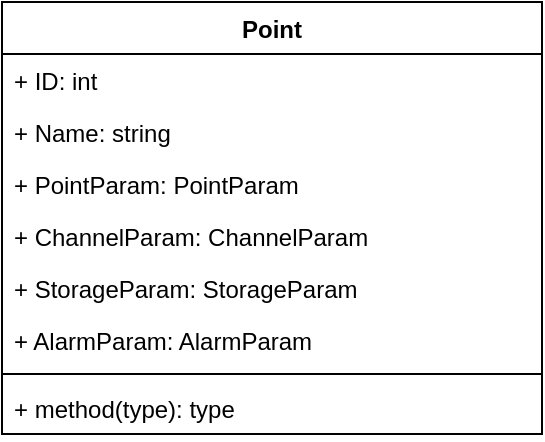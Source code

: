 <mxfile version="18.1.1" type="github" pages="7">
  <diagram id="C5RBs43oDa-KdzZeNtuy" name="Point">
    <mxGraphModel dx="1252" dy="716" grid="1" gridSize="10" guides="1" tooltips="1" connect="1" arrows="1" fold="1" page="1" pageScale="1" pageWidth="827" pageHeight="1169" math="0" shadow="0">
      <root>
        <mxCell id="WIyWlLk6GJQsqaUBKTNV-0" />
        <mxCell id="WIyWlLk6GJQsqaUBKTNV-1" parent="WIyWlLk6GJQsqaUBKTNV-0" />
        <mxCell id="pYaTmN4MZW-2Bdf_QfJs-50" value="Point" style="swimlane;fontStyle=1;align=center;verticalAlign=top;childLayout=stackLayout;horizontal=1;startSize=26;horizontalStack=0;resizeParent=1;resizeParentMax=0;resizeLast=0;collapsible=1;marginBottom=0;" parent="WIyWlLk6GJQsqaUBKTNV-1" vertex="1">
          <mxGeometry x="190" y="20" width="270" height="216" as="geometry" />
        </mxCell>
        <mxCell id="PAqB7nWb36fv18uSWXUe-0" value="+ ID: int" style="text;strokeColor=none;fillColor=none;align=left;verticalAlign=top;spacingLeft=4;spacingRight=4;overflow=hidden;rotatable=0;points=[[0,0.5],[1,0.5]];portConstraint=eastwest;" vertex="1" parent="pYaTmN4MZW-2Bdf_QfJs-50">
          <mxGeometry y="26" width="270" height="26" as="geometry" />
        </mxCell>
        <mxCell id="pYaTmN4MZW-2Bdf_QfJs-54" value="+ Name: string" style="text;strokeColor=none;fillColor=none;align=left;verticalAlign=top;spacingLeft=4;spacingRight=4;overflow=hidden;rotatable=0;points=[[0,0.5],[1,0.5]];portConstraint=eastwest;" parent="pYaTmN4MZW-2Bdf_QfJs-50" vertex="1">
          <mxGeometry y="52" width="270" height="26" as="geometry" />
        </mxCell>
        <mxCell id="hGtB0J_F0emm0SZXVbdK-0" value="+ PointParam: PointParam" style="text;strokeColor=none;fillColor=none;align=left;verticalAlign=top;spacingLeft=4;spacingRight=4;overflow=hidden;rotatable=0;points=[[0,0.5],[1,0.5]];portConstraint=eastwest;" parent="pYaTmN4MZW-2Bdf_QfJs-50" vertex="1">
          <mxGeometry y="78" width="270" height="26" as="geometry" />
        </mxCell>
        <mxCell id="pYaTmN4MZW-2Bdf_QfJs-51" value="+ ChannelParam: ChannelParam" style="text;strokeColor=none;fillColor=none;align=left;verticalAlign=top;spacingLeft=4;spacingRight=4;overflow=hidden;rotatable=0;points=[[0,0.5],[1,0.5]];portConstraint=eastwest;" parent="pYaTmN4MZW-2Bdf_QfJs-50" vertex="1">
          <mxGeometry y="104" width="270" height="26" as="geometry" />
        </mxCell>
        <mxCell id="pYaTmN4MZW-2Bdf_QfJs-55" value="+ StorageParam: StorageParam" style="text;strokeColor=none;fillColor=none;align=left;verticalAlign=top;spacingLeft=4;spacingRight=4;overflow=hidden;rotatable=0;points=[[0,0.5],[1,0.5]];portConstraint=eastwest;" parent="pYaTmN4MZW-2Bdf_QfJs-50" vertex="1">
          <mxGeometry y="130" width="270" height="26" as="geometry" />
        </mxCell>
        <mxCell id="pYaTmN4MZW-2Bdf_QfJs-56" value="+ AlarmParam: AlarmParam" style="text;strokeColor=none;fillColor=none;align=left;verticalAlign=top;spacingLeft=4;spacingRight=4;overflow=hidden;rotatable=0;points=[[0,0.5],[1,0.5]];portConstraint=eastwest;" parent="pYaTmN4MZW-2Bdf_QfJs-50" vertex="1">
          <mxGeometry y="156" width="270" height="26" as="geometry" />
        </mxCell>
        <mxCell id="pYaTmN4MZW-2Bdf_QfJs-52" value="" style="line;strokeWidth=1;fillColor=none;align=left;verticalAlign=middle;spacingTop=-1;spacingLeft=3;spacingRight=3;rotatable=0;labelPosition=right;points=[];portConstraint=eastwest;" parent="pYaTmN4MZW-2Bdf_QfJs-50" vertex="1">
          <mxGeometry y="182" width="270" height="8" as="geometry" />
        </mxCell>
        <mxCell id="pYaTmN4MZW-2Bdf_QfJs-53" value="+ method(type): type" style="text;strokeColor=none;fillColor=none;align=left;verticalAlign=top;spacingLeft=4;spacingRight=4;overflow=hidden;rotatable=0;points=[[0,0.5],[1,0.5]];portConstraint=eastwest;" parent="pYaTmN4MZW-2Bdf_QfJs-50" vertex="1">
          <mxGeometry y="190" width="270" height="26" as="geometry" />
        </mxCell>
      </root>
    </mxGraphModel>
  </diagram>
  <diagram id="4ldceKzBPtnvyZ63wkAW" name="PointParam">
    <mxGraphModel dx="1252" dy="716" grid="1" gridSize="10" guides="1" tooltips="1" connect="1" arrows="1" fold="1" page="1" pageScale="1" pageWidth="827" pageHeight="1169" math="0" shadow="0">
      <root>
        <mxCell id="0" />
        <mxCell id="1" parent="0" />
        <mxCell id="1Ui8dClnxicoQbo8_e1m-1" value="PointParam" style="swimlane;fontStyle=1;align=center;verticalAlign=top;childLayout=stackLayout;horizontal=1;startSize=26;horizontalStack=0;resizeParent=1;resizeParentMax=0;resizeLast=0;collapsible=1;marginBottom=0;" parent="1" vertex="1">
          <mxGeometry x="270" y="240" width="160" height="164" as="geometry" />
        </mxCell>
        <mxCell id="1Ui8dClnxicoQbo8_e1m-2" value="+ SampleFreq: float" style="text;strokeColor=none;fillColor=none;align=left;verticalAlign=top;spacingLeft=4;spacingRight=4;overflow=hidden;rotatable=0;points=[[0,0.5],[1,0.5]];portConstraint=eastwest;" parent="1Ui8dClnxicoQbo8_e1m-1" vertex="1">
          <mxGeometry y="26" width="160" height="26" as="geometry" />
        </mxCell>
        <mxCell id="1Ui8dClnxicoQbo8_e1m-5" value="+ BlockSize: int" style="text;strokeColor=none;fillColor=none;align=left;verticalAlign=top;spacingLeft=4;spacingRight=4;overflow=hidden;rotatable=0;points=[[0,0.5],[1,0.5]];portConstraint=eastwest;" parent="1Ui8dClnxicoQbo8_e1m-1" vertex="1">
          <mxGeometry y="52" width="160" height="26" as="geometry" />
        </mxCell>
        <mxCell id="1Ui8dClnxicoQbo8_e1m-6" value="+ MeasureMeterage: int" style="text;strokeColor=none;fillColor=none;align=left;verticalAlign=top;spacingLeft=4;spacingRight=4;overflow=hidden;rotatable=0;points=[[0,0.5],[1,0.5]];portConstraint=eastwest;" parent="1Ui8dClnxicoQbo8_e1m-1" vertex="1">
          <mxGeometry y="78" width="160" height="26" as="geometry" />
        </mxCell>
        <mxCell id="l9wkiEG8PDeNPFjnNIka-1" value="+ IsPatrol: bool" style="text;strokeColor=none;fillColor=none;align=left;verticalAlign=top;spacingLeft=4;spacingRight=4;overflow=hidden;rotatable=0;points=[[0,0.5],[1,0.5]];portConstraint=eastwest;" vertex="1" parent="1Ui8dClnxicoQbo8_e1m-1">
          <mxGeometry y="104" width="160" height="26" as="geometry" />
        </mxCell>
        <mxCell id="1Ui8dClnxicoQbo8_e1m-3" value="" style="line;strokeWidth=1;fillColor=none;align=left;verticalAlign=middle;spacingTop=-1;spacingLeft=3;spacingRight=3;rotatable=0;labelPosition=right;points=[];portConstraint=eastwest;" parent="1Ui8dClnxicoQbo8_e1m-1" vertex="1">
          <mxGeometry y="130" width="160" height="8" as="geometry" />
        </mxCell>
        <mxCell id="1Ui8dClnxicoQbo8_e1m-4" value="+ method(type): type" style="text;strokeColor=none;fillColor=none;align=left;verticalAlign=top;spacingLeft=4;spacingRight=4;overflow=hidden;rotatable=0;points=[[0,0.5],[1,0.5]];portConstraint=eastwest;" parent="1Ui8dClnxicoQbo8_e1m-1" vertex="1">
          <mxGeometry y="138" width="160" height="26" as="geometry" />
        </mxCell>
      </root>
    </mxGraphModel>
  </diagram>
  <diagram id="mGbhUhi9ivtAzu52y6hS" name="ChannelParam">
    <mxGraphModel dx="1252" dy="716" grid="1" gridSize="10" guides="1" tooltips="1" connect="1" arrows="1" fold="1" page="1" pageScale="1" pageWidth="827" pageHeight="1169" math="0" shadow="0">
      <root>
        <mxCell id="0" />
        <mxCell id="1" parent="0" />
        <mxCell id="z-7j6DBsaPeSX1L95vgv-1" value="package" style="shape=folder;fontStyle=1;spacingTop=10;tabWidth=40;tabHeight=14;tabPosition=left;html=1;" parent="1" vertex="1">
          <mxGeometry x="220" y="200" width="1350" height="1660" as="geometry" />
        </mxCell>
        <mxCell id="J_Z2ZshyH0Arp5uW9rNV-1" value="ChannelParam" style="swimlane;fontStyle=0;childLayout=stackLayout;horizontal=1;startSize=26;fillColor=none;horizontalStack=0;resizeParent=1;resizeParentMax=0;resizeLast=0;collapsible=1;marginBottom=0;" parent="1" vertex="1">
          <mxGeometry x="621" y="373" width="140" height="78" as="geometry">
            <mxRectangle x="410" y="43" width="110" height="26" as="alternateBounds" />
          </mxGeometry>
        </mxCell>
        <mxCell id="J_Z2ZshyH0Arp5uW9rNV-2" value="" style="group" parent="J_Z2ZshyH0Arp5uW9rNV-1" vertex="1" connectable="0">
          <mxGeometry y="26" width="140" height="52" as="geometry" />
        </mxCell>
        <mxCell id="J_Z2ZshyH0Arp5uW9rNV-3" value="+ CoefK: float" style="text;strokeColor=none;fillColor=none;align=left;verticalAlign=top;spacingLeft=4;spacingRight=4;overflow=hidden;rotatable=0;points=[[0,0.5],[1,0.5]];portConstraint=eastwest;" parent="J_Z2ZshyH0Arp5uW9rNV-2" vertex="1">
          <mxGeometry width="140" height="26" as="geometry" />
        </mxCell>
        <mxCell id="J_Z2ZshyH0Arp5uW9rNV-4" value="+ CoefB: float" style="text;strokeColor=none;fillColor=none;align=left;verticalAlign=top;spacingLeft=4;spacingRight=4;overflow=hidden;rotatable=0;points=[[0,0.5],[1,0.5]];portConstraint=eastwest;" parent="J_Z2ZshyH0Arp5uW9rNV-2" vertex="1">
          <mxGeometry y="26" width="140" height="26" as="geometry" />
        </mxCell>
        <mxCell id="J_Z2ZshyH0Arp5uW9rNV-5" value="" style="group" parent="1" vertex="1" connectable="0">
          <mxGeometry x="238" y="453" width="1163" height="689" as="geometry" />
        </mxCell>
        <mxCell id="J_Z2ZshyH0Arp5uW9rNV-6" value="PtTemperatureChannelParam" style="swimlane;fontStyle=0;childLayout=stackLayout;horizontal=1;startSize=26;fillColor=none;horizontalStack=0;resizeParent=1;resizeParentMax=0;resizeLast=0;collapsible=1;marginBottom=0;" parent="J_Z2ZshyH0Arp5uW9rNV-5" vertex="1">
          <mxGeometry x="103" y="109" width="170" height="52" as="geometry" />
        </mxCell>
        <mxCell id="J_Z2ZshyH0Arp5uW9rNV-7" value="+ PtType: EnumPtType" style="text;strokeColor=none;fillColor=none;align=left;verticalAlign=top;spacingLeft=4;spacingRight=4;overflow=hidden;rotatable=0;points=[[0,0.5],[1,0.5]];portConstraint=eastwest;" parent="J_Z2ZshyH0Arp5uW9rNV-6" vertex="1">
          <mxGeometry y="26" width="170" height="26" as="geometry" />
        </mxCell>
        <mxCell id="J_Z2ZshyH0Arp5uW9rNV-8" value="Extends" style="endArrow=block;endSize=16;endFill=0;html=1;rounded=0;exitX=0.442;exitY=-0.005;exitDx=0;exitDy=0;exitPerimeter=0;" parent="J_Z2ZshyH0Arp5uW9rNV-5" source="J_Z2ZshyH0Arp5uW9rNV-6" edge="1">
          <mxGeometry x="-0.056" width="160" relative="1" as="geometry">
            <mxPoint x="303" y="-2" as="sourcePoint" />
            <mxPoint x="463" y="-2" as="targetPoint" />
            <Array as="points">
              <mxPoint x="178" y="60" />
              <mxPoint x="463" y="60" />
            </Array>
            <mxPoint as="offset" />
          </mxGeometry>
        </mxCell>
        <mxCell id="J_Z2ZshyH0Arp5uW9rNV-9" value="PluseCounterChannelParam" style="swimlane;fontStyle=0;childLayout=stackLayout;horizontal=1;startSize=26;fillColor=none;horizontalStack=0;resizeParent=1;resizeParentMax=0;resizeLast=0;collapsible=1;marginBottom=0;" parent="J_Z2ZshyH0Arp5uW9rNV-5" vertex="1">
          <mxGeometry x="303" y="429" width="320" height="130" as="geometry" />
        </mxCell>
        <mxCell id="J_Z2ZshyH0Arp5uW9rNV-10" value="+ Type(SensorType): int" style="text;strokeColor=none;fillColor=none;align=left;verticalAlign=top;spacingLeft=4;spacingRight=4;overflow=hidden;rotatable=0;points=[[0,0.5],[1,0.5]];portConstraint=eastwest;" parent="J_Z2ZshyH0Arp5uW9rNV-9" vertex="1">
          <mxGeometry y="26" width="320" height="26" as="geometry" />
        </mxCell>
        <mxCell id="J_Z2ZshyH0Arp5uW9rNV-11" value="+ SensorVoltage(Voltage): double(short)" style="text;strokeColor=none;fillColor=none;align=left;verticalAlign=top;spacingLeft=4;spacingRight=4;overflow=hidden;rotatable=0;points=[[0,0.5],[1,0.5]];portConstraint=eastwest;" parent="J_Z2ZshyH0Arp5uW9rNV-9" vertex="1">
          <mxGeometry y="52" width="320" height="26" as="geometry" />
        </mxCell>
        <mxCell id="J_Z2ZshyH0Arp5uW9rNV-12" value="+ InputSignalSelect(SignalSelect): double(short)" style="text;strokeColor=none;fillColor=none;align=left;verticalAlign=top;spacingLeft=4;spacingRight=4;overflow=hidden;rotatable=0;points=[[0,0.5],[1,0.5]];portConstraint=eastwest;" parent="J_Z2ZshyH0Arp5uW9rNV-9" vertex="1">
          <mxGeometry y="78" width="320" height="26" as="geometry" />
        </mxCell>
        <mxCell id="J_Z2ZshyH0Arp5uW9rNV-13" value="+ PluseCountPerRound(Pluse): double(int)" style="text;strokeColor=none;fillColor=none;align=left;verticalAlign=top;spacingLeft=4;spacingRight=4;overflow=hidden;rotatable=0;points=[[0,0.5],[1,0.5]];portConstraint=eastwest;" parent="J_Z2ZshyH0Arp5uW9rNV-9" vertex="1">
          <mxGeometry y="104" width="320" height="26" as="geometry" />
        </mxCell>
        <mxCell id="J_Z2ZshyH0Arp5uW9rNV-14" value="Extends" style="endArrow=block;endSize=16;endFill=0;html=1;rounded=0;exitX=0.5;exitY=0;exitDx=0;exitDy=0;" parent="J_Z2ZshyH0Arp5uW9rNV-5" source="J_Z2ZshyH0Arp5uW9rNV-9" edge="1">
          <mxGeometry width="160" relative="1" as="geometry">
            <mxPoint x="673" y="80" as="sourcePoint" />
            <mxPoint x="463" as="targetPoint" />
          </mxGeometry>
        </mxCell>
        <mxCell id="J_Z2ZshyH0Arp5uW9rNV-15" value="Rs485ChannelParam" style="swimlane;fontStyle=0;childLayout=stackLayout;horizontal=1;startSize=26;fillColor=none;horizontalStack=0;resizeParent=1;resizeParentMax=0;resizeLast=0;collapsible=1;marginBottom=0;" parent="J_Z2ZshyH0Arp5uW9rNV-5" vertex="1">
          <mxGeometry x="608" y="110" width="190" height="78" as="geometry">
            <mxRectangle x="685" y="563" width="150" height="26" as="alternateBounds" />
          </mxGeometry>
        </mxCell>
        <mxCell id="J_Z2ZshyH0Arp5uW9rNV-16" value="+ CheckDigit(-): double(-)" style="text;strokeColor=none;fillColor=none;align=left;verticalAlign=top;spacingLeft=4;spacingRight=4;overflow=hidden;rotatable=0;points=[[0,0.5],[1,0.5]];portConstraint=eastwest;" parent="J_Z2ZshyH0Arp5uW9rNV-15" vertex="1">
          <mxGeometry y="26" width="190" height="26" as="geometry" />
        </mxCell>
        <mxCell id="J_Z2ZshyH0Arp5uW9rNV-17" value="+ RaudRate: double(int)" style="text;strokeColor=none;fillColor=none;align=left;verticalAlign=top;spacingLeft=4;spacingRight=4;overflow=hidden;rotatable=0;points=[[0,0.5],[1,0.5]];portConstraint=eastwest;" parent="J_Z2ZshyH0Arp5uW9rNV-15" vertex="1">
          <mxGeometry y="52" width="190" height="26" as="geometry" />
        </mxCell>
        <mxCell id="J_Z2ZshyH0Arp5uW9rNV-18" value="Extends" style="endArrow=block;endSize=16;endFill=0;html=1;rounded=0;exitX=0.5;exitY=0;exitDx=0;exitDy=0;" parent="J_Z2ZshyH0Arp5uW9rNV-5" source="J_Z2ZshyH0Arp5uW9rNV-15" edge="1">
          <mxGeometry width="160" relative="1" as="geometry">
            <mxPoint x="353" y="190" as="sourcePoint" />
            <mxPoint x="463" as="targetPoint" />
            <Array as="points">
              <mxPoint x="703" y="60" />
              <mxPoint x="463" y="60" />
            </Array>
          </mxGeometry>
        </mxCell>
        <mxCell id="J_Z2ZshyH0Arp5uW9rNV-19" value="StrainChannelParam" style="swimlane;fontStyle=0;childLayout=stackLayout;horizontal=1;startSize=26;fillColor=none;horizontalStack=0;resizeParent=1;resizeParentMax=0;resizeLast=0;collapsible=1;marginBottom=0;" parent="J_Z2ZshyH0Arp5uW9rNV-5" vertex="1">
          <mxGeometry y="429" width="270" height="260" as="geometry" />
        </mxCell>
        <mxCell id="J_Z2ZshyH0Arp5uW9rNV-20" value="+ ShowType(StrainShowType): int(byte)" style="text;strokeColor=none;fillColor=none;align=left;verticalAlign=top;spacingLeft=4;spacingRight=4;overflow=hidden;rotatable=0;points=[[0,0.5],[1,0.5]];portConstraint=eastwest;" parent="J_Z2ZshyH0Arp5uW9rNV-19" vertex="1">
          <mxGeometry y="26" width="270" height="26" as="geometry" />
        </mxCell>
        <mxCell id="J_Z2ZshyH0Arp5uW9rNV-21" value="+ BridgeType: int(ushort)" style="text;strokeColor=none;fillColor=none;align=left;verticalAlign=top;spacingLeft=4;spacingRight=4;overflow=hidden;rotatable=0;points=[[0,0.5],[1,0.5]];portConstraint=eastwest;" parent="J_Z2ZshyH0Arp5uW9rNV-19" vertex="1">
          <mxGeometry y="52" width="270" height="26" as="geometry" />
        </mxCell>
        <mxCell id="J_Z2ZshyH0Arp5uW9rNV-22" value="+ StrainGuage(FltRStrain): float(double)" style="text;strokeColor=none;fillColor=none;align=left;verticalAlign=top;spacingLeft=4;spacingRight=4;overflow=hidden;rotatable=0;points=[[0,0.5],[1,0.5]];portConstraint=eastwest;" parent="J_Z2ZshyH0Arp5uW9rNV-19" vertex="1">
          <mxGeometry y="78" width="270" height="26" as="geometry" />
        </mxCell>
        <mxCell id="J_Z2ZshyH0Arp5uW9rNV-23" value="+ WireResistance(FltRLead): float(double)" style="text;strokeColor=none;fillColor=none;align=left;verticalAlign=top;spacingLeft=4;spacingRight=4;overflow=hidden;rotatable=0;points=[[0,0.5],[1,0.5]];portConstraint=eastwest;" parent="J_Z2ZshyH0Arp5uW9rNV-19" vertex="1">
          <mxGeometry y="104" width="270" height="26" as="geometry" />
        </mxCell>
        <mxCell id="J_Z2ZshyH0Arp5uW9rNV-24" value="+ InnerResistance(DbSensorInnerR): float(double)" style="text;strokeColor=none;fillColor=none;align=left;verticalAlign=top;spacingLeft=4;spacingRight=4;overflow=hidden;rotatable=0;points=[[0,0.5],[1,0.5]];portConstraint=eastwest;" parent="J_Z2ZshyH0Arp5uW9rNV-19" vertex="1">
          <mxGeometry y="130" width="270" height="26" as="geometry" />
        </mxCell>
        <mxCell id="J_Z2ZshyH0Arp5uW9rNV-25" value="+ StrainSensitivity(SensitivityCoief): float" style="text;strokeColor=none;fillColor=none;align=left;verticalAlign=top;spacingLeft=4;spacingRight=4;overflow=hidden;rotatable=0;points=[[0,0.5],[1,0.5]];portConstraint=eastwest;" parent="J_Z2ZshyH0Arp5uW9rNV-19" vertex="1">
          <mxGeometry y="156" width="270" height="26" as="geometry" />
        </mxCell>
        <mxCell id="J_Z2ZshyH0Arp5uW9rNV-26" value="+ PossonRatio(FltPosion): float(double)" style="text;strokeColor=none;fillColor=none;align=left;verticalAlign=top;spacingLeft=4;spacingRight=4;overflow=hidden;rotatable=0;points=[[0,0.5],[1,0.5]];portConstraint=eastwest;" parent="J_Z2ZshyH0Arp5uW9rNV-19" vertex="1">
          <mxGeometry y="182" width="270" height="26" as="geometry" />
        </mxCell>
        <mxCell id="J_Z2ZshyH0Arp5uW9rNV-27" value="+ ElasticityModulus(FltElasticity): float(double)" style="text;strokeColor=none;fillColor=none;align=left;verticalAlign=top;spacingLeft=4;spacingRight=4;overflow=hidden;rotatable=0;points=[[0,0.5],[1,0.5]];portConstraint=eastwest;" parent="J_Z2ZshyH0Arp5uW9rNV-19" vertex="1">
          <mxGeometry y="208" width="270" height="26" as="geometry" />
        </mxCell>
        <mxCell id="J_Z2ZshyH0Arp5uW9rNV-28" value="+ BridgeVoltage(-): float(-)" style="text;strokeColor=none;fillColor=none;align=left;verticalAlign=top;spacingLeft=4;spacingRight=4;overflow=hidden;rotatable=0;points=[[0,0.5],[1,0.5]];portConstraint=eastwest;" parent="J_Z2ZshyH0Arp5uW9rNV-19" vertex="1">
          <mxGeometry y="234" width="270" height="26" as="geometry" />
        </mxCell>
        <mxCell id="J_Z2ZshyH0Arp5uW9rNV-29" value="Extends" style="endArrow=block;endSize=16;endFill=0;html=1;rounded=0;exitX=0.394;exitY=-0.005;exitDx=0;exitDy=0;exitPerimeter=0;" parent="J_Z2ZshyH0Arp5uW9rNV-5" source="J_Z2ZshyH0Arp5uW9rNV-19" edge="1">
          <mxGeometry width="160" relative="1" as="geometry">
            <mxPoint x="143" y="240" as="sourcePoint" />
            <mxPoint x="463" as="targetPoint" />
            <Array as="points">
              <mxPoint x="106" y="240" />
              <mxPoint x="463" y="240" />
            </Array>
          </mxGeometry>
        </mxCell>
        <mxCell id="J_Z2ZshyH0Arp5uW9rNV-30" value="TorqueChannelParam(new)" style="swimlane;fontStyle=0;childLayout=stackLayout;horizontal=1;startSize=26;fillColor=none;horizontalStack=0;resizeParent=1;resizeParentMax=0;resizeLast=0;collapsible=1;marginBottom=0;" parent="J_Z2ZshyH0Arp5uW9rNV-5" vertex="1">
          <mxGeometry x="703" y="428" width="200" height="130" as="geometry" />
        </mxCell>
        <mxCell id="J_Z2ZshyH0Arp5uW9rNV-31" value="+ StrainSensitivity: float" style="text;strokeColor=none;fillColor=none;align=left;verticalAlign=top;spacingLeft=4;spacingRight=4;overflow=hidden;rotatable=0;points=[[0,0.5],[1,0.5]];portConstraint=eastwest;" parent="J_Z2ZshyH0Arp5uW9rNV-30" vertex="1">
          <mxGeometry y="26" width="200" height="26" as="geometry" />
        </mxCell>
        <mxCell id="J_Z2ZshyH0Arp5uW9rNV-32" value="+ RangeLow: float" style="text;strokeColor=none;fillColor=none;align=left;verticalAlign=top;spacingLeft=4;spacingRight=4;overflow=hidden;rotatable=0;points=[[0,0.5],[1,0.5]];portConstraint=eastwest;" parent="J_Z2ZshyH0Arp5uW9rNV-30" vertex="1">
          <mxGeometry y="52" width="200" height="26" as="geometry" />
        </mxCell>
        <mxCell id="J_Z2ZshyH0Arp5uW9rNV-33" value="+ RangeHigh: float" style="text;strokeColor=none;fillColor=none;align=left;verticalAlign=top;spacingLeft=4;spacingRight=4;overflow=hidden;rotatable=0;points=[[0,0.5],[1,0.5]];portConstraint=eastwest;" parent="J_Z2ZshyH0Arp5uW9rNV-30" vertex="1">
          <mxGeometry y="78" width="200" height="26" as="geometry" />
        </mxCell>
        <mxCell id="J_Z2ZshyH0Arp5uW9rNV-34" value="+ StrainLinearCoef: float" style="text;strokeColor=none;fillColor=none;align=left;verticalAlign=top;spacingLeft=4;spacingRight=4;overflow=hidden;rotatable=0;points=[[0,0.5],[1,0.5]];portConstraint=eastwest;" parent="J_Z2ZshyH0Arp5uW9rNV-30" vertex="1">
          <mxGeometry y="104" width="200" height="26" as="geometry" />
        </mxCell>
        <mxCell id="J_Z2ZshyH0Arp5uW9rNV-35" value="Extends" style="endArrow=block;endSize=16;endFill=0;html=1;rounded=0;exitX=0.468;exitY=-0.006;exitDx=0;exitDy=0;exitPerimeter=0;" parent="J_Z2ZshyH0Arp5uW9rNV-5" source="J_Z2ZshyH0Arp5uW9rNV-30" edge="1">
          <mxGeometry width="160" relative="1" as="geometry">
            <mxPoint x="873" y="310" as="sourcePoint" />
            <mxPoint x="463" as="targetPoint" />
            <Array as="points">
              <mxPoint x="797" y="310" />
              <mxPoint x="463" y="310" />
            </Array>
          </mxGeometry>
        </mxCell>
        <mxCell id="J_Z2ZshyH0Arp5uW9rNV-36" value="VibrationWireChannelParam(new)" style="swimlane;fontStyle=0;childLayout=stackLayout;horizontal=1;startSize=26;fillColor=none;horizontalStack=0;resizeParent=1;resizeParentMax=0;resizeLast=0;collapsible=1;marginBottom=0;" parent="J_Z2ZshyH0Arp5uW9rNV-5" vertex="1">
          <mxGeometry x="933" y="428" width="230" height="130" as="geometry" />
        </mxCell>
        <mxCell id="J_Z2ZshyH0Arp5uW9rNV-37" value="+ InitialFreq: double" style="text;strokeColor=none;fillColor=none;align=left;verticalAlign=top;spacingLeft=4;spacingRight=4;overflow=hidden;rotatable=0;points=[[0,0.5],[1,0.5]];portConstraint=eastwest;" parent="J_Z2ZshyH0Arp5uW9rNV-36" vertex="1">
          <mxGeometry y="26" width="230" height="26" as="geometry" />
        </mxCell>
        <mxCell id="J_Z2ZshyH0Arp5uW9rNV-38" value="+ InitialTemp: double" style="text;strokeColor=none;fillColor=none;align=left;verticalAlign=top;spacingLeft=4;spacingRight=4;overflow=hidden;rotatable=0;points=[[0,0.5],[1,0.5]];portConstraint=eastwest;" parent="J_Z2ZshyH0Arp5uW9rNV-36" vertex="1">
          <mxGeometry y="52" width="230" height="26" as="geometry" />
        </mxCell>
        <mxCell id="J_Z2ZshyH0Arp5uW9rNV-39" value="+ SteelExpansion: double" style="text;strokeColor=none;fillColor=none;align=left;verticalAlign=top;spacingLeft=4;spacingRight=4;overflow=hidden;rotatable=0;points=[[0,0.5],[1,0.5]];portConstraint=eastwest;" parent="J_Z2ZshyH0Arp5uW9rNV-36" vertex="1">
          <mxGeometry y="78" width="230" height="26" as="geometry" />
        </mxCell>
        <mxCell id="J_Z2ZshyH0Arp5uW9rNV-40" value="+ StructureExpansion: double" style="text;strokeColor=none;fillColor=none;align=left;verticalAlign=top;spacingLeft=4;spacingRight=4;overflow=hidden;rotatable=0;points=[[0,0.5],[1,0.5]];portConstraint=eastwest;" parent="J_Z2ZshyH0Arp5uW9rNV-36" vertex="1">
          <mxGeometry y="104" width="230" height="26" as="geometry" />
        </mxCell>
        <mxCell id="J_Z2ZshyH0Arp5uW9rNV-41" value="Extends" style="endArrow=block;endSize=16;endFill=0;html=1;rounded=0;exitX=0.5;exitY=0;exitDx=0;exitDy=0;" parent="J_Z2ZshyH0Arp5uW9rNV-5" source="J_Z2ZshyH0Arp5uW9rNV-36" edge="1">
          <mxGeometry width="160" relative="1" as="geometry">
            <mxPoint x="983" y="210" as="sourcePoint" />
            <mxPoint x="463" as="targetPoint" />
            <Array as="points">
              <mxPoint x="1048" y="310" />
              <mxPoint x="463" y="310" />
            </Array>
          </mxGeometry>
        </mxCell>
        <mxCell id="J_Z2ZshyH0Arp5uW9rNV-42" value="Rs485ChannelParam" style="swimlane;fontStyle=0;childLayout=stackLayout;horizontal=1;startSize=26;fillColor=none;horizontalStack=0;resizeParent=1;resizeParentMax=0;resizeLast=0;collapsible=1;marginBottom=0;" parent="J_Z2ZshyH0Arp5uW9rNV-5" vertex="1">
          <mxGeometry x="608" y="110" width="190" height="78" as="geometry">
            <mxRectangle x="685" y="563" width="150" height="26" as="alternateBounds" />
          </mxGeometry>
        </mxCell>
        <mxCell id="J_Z2ZshyH0Arp5uW9rNV-43" value="+ CheckDigit(-): double(-)" style="text;strokeColor=none;fillColor=none;align=left;verticalAlign=top;spacingLeft=4;spacingRight=4;overflow=hidden;rotatable=0;points=[[0,0.5],[1,0.5]];portConstraint=eastwest;" parent="J_Z2ZshyH0Arp5uW9rNV-42" vertex="1">
          <mxGeometry y="26" width="190" height="26" as="geometry" />
        </mxCell>
        <mxCell id="J_Z2ZshyH0Arp5uW9rNV-44" value="+ RaudRate: double(int)" style="text;strokeColor=none;fillColor=none;align=left;verticalAlign=top;spacingLeft=4;spacingRight=4;overflow=hidden;rotatable=0;points=[[0,0.5],[1,0.5]];portConstraint=eastwest;" parent="J_Z2ZshyH0Arp5uW9rNV-42" vertex="1">
          <mxGeometry y="52" width="190" height="26" as="geometry" />
        </mxCell>
      </root>
    </mxGraphModel>
  </diagram>
  <diagram id="EJA03ULk7viZr9qdgbba" name="StorageParam">
    <mxGraphModel dx="1252" dy="1885" grid="1" gridSize="10" guides="1" tooltips="1" connect="1" arrows="1" fold="1" page="1" pageScale="1" pageWidth="827" pageHeight="1169" math="0" shadow="0">
      <root>
        <mxCell id="0" />
        <mxCell id="1" parent="0" />
        <mxCell id="igBDdrMn36JtP0CA-6wn-1" value="package" style="shape=folder;fontStyle=1;spacingTop=10;tabWidth=40;tabHeight=14;tabPosition=left;html=1;container=1;" parent="1" vertex="1">
          <mxGeometry x="90" y="-1169" width="990" height="843.76" as="geometry">
            <mxRectangle x="870" y="20" width="80" height="30" as="alternateBounds" />
          </mxGeometry>
        </mxCell>
        <mxCell id="igBDdrMn36JtP0CA-6wn-2" value="StorageParam" style="swimlane;fontStyle=1;align=center;verticalAlign=top;childLayout=stackLayout;horizontal=1;startSize=26;horizontalStack=0;resizeParent=1;resizeParentMax=0;resizeLast=0;collapsible=1;marginBottom=0;" parent="igBDdrMn36JtP0CA-6wn-1" vertex="1">
          <mxGeometry x="427.081" y="94.349" width="184.19" height="140.83" as="geometry">
            <mxRectangle x="20" y="37" width="110" height="26" as="alternateBounds" />
          </mxGeometry>
        </mxCell>
        <mxCell id="igBDdrMn36JtP0CA-6wn-3" value="+ IsDilute: bool" style="text;strokeColor=none;fillColor=none;align=left;verticalAlign=top;spacingLeft=4;spacingRight=4;overflow=hidden;rotatable=0;points=[[0,0.5],[1,0.5]];portConstraint=eastwest;" parent="igBDdrMn36JtP0CA-6wn-2" vertex="1">
          <mxGeometry y="26" width="184.19" height="24" as="geometry" />
        </mxCell>
        <mxCell id="igBDdrMn36JtP0CA-6wn-39" value="+ DiluteRule: DiluteRule" style="text;strokeColor=none;fillColor=none;align=left;verticalAlign=top;spacingLeft=4;spacingRight=4;overflow=hidden;rotatable=0;points=[[0,0.5],[1,0.5]];portConstraint=eastwest;" parent="igBDdrMn36JtP0CA-6wn-2" vertex="1">
          <mxGeometry y="50" width="184.19" height="24" as="geometry" />
        </mxCell>
        <mxCell id="igBDdrMn36JtP0CA-6wn-4" value="" style="line;strokeWidth=1;fillColor=none;align=left;verticalAlign=middle;spacingTop=-1;spacingLeft=3;spacingRight=3;rotatable=0;labelPosition=right;points=[];portConstraint=eastwest;" parent="igBDdrMn36JtP0CA-6wn-2" vertex="1">
          <mxGeometry y="74" width="184.19" height="15.725" as="geometry" />
        </mxCell>
        <mxCell id="igBDdrMn36JtP0CA-6wn-5" value="+ method(type): type" style="text;strokeColor=none;fillColor=none;align=left;verticalAlign=top;spacingLeft=4;spacingRight=4;overflow=hidden;rotatable=0;points=[[0,0.5],[1,0.5]];portConstraint=eastwest;" parent="igBDdrMn36JtP0CA-6wn-2" vertex="1">
          <mxGeometry y="89.725" width="184.19" height="51.106" as="geometry" />
        </mxCell>
        <mxCell id="igBDdrMn36JtP0CA-6wn-6" value="ContinusStorageParam" style="swimlane;fontStyle=1;align=center;verticalAlign=top;childLayout=stackLayout;horizontal=1;startSize=26;horizontalStack=0;resizeParent=1;resizeParentMax=0;resizeLast=0;collapsible=1;marginBottom=0;" parent="igBDdrMn36JtP0CA-6wn-1" vertex="1">
          <mxGeometry x="82.504" y="491.4" width="228.31" height="116.83" as="geometry">
            <mxRectangle x="20" y="37" width="110" height="26" as="alternateBounds" />
          </mxGeometry>
        </mxCell>
        <mxCell id="igBDdrMn36JtP0CA-6wn-7" value="+ field: type" style="text;strokeColor=none;fillColor=none;align=left;verticalAlign=top;spacingLeft=4;spacingRight=4;overflow=hidden;rotatable=0;points=[[0,0.5],[1,0.5]];portConstraint=eastwest;" parent="igBDdrMn36JtP0CA-6wn-6" vertex="1">
          <mxGeometry y="26" width="228.31" height="24" as="geometry" />
        </mxCell>
        <mxCell id="igBDdrMn36JtP0CA-6wn-8" value="" style="line;strokeWidth=1;fillColor=none;align=left;verticalAlign=middle;spacingTop=-1;spacingLeft=3;spacingRight=3;rotatable=0;labelPosition=right;points=[];portConstraint=eastwest;" parent="igBDdrMn36JtP0CA-6wn-6" vertex="1">
          <mxGeometry y="50" width="228.31" height="15.725" as="geometry" />
        </mxCell>
        <mxCell id="igBDdrMn36JtP0CA-6wn-9" value="+ method(type): type" style="text;strokeColor=none;fillColor=none;align=left;verticalAlign=top;spacingLeft=4;spacingRight=4;overflow=hidden;rotatable=0;points=[[0,0.5],[1,0.5]];portConstraint=eastwest;" parent="igBDdrMn36JtP0CA-6wn-6" vertex="1">
          <mxGeometry y="65.725" width="228.31" height="51.106" as="geometry" />
        </mxCell>
        <mxCell id="igBDdrMn36JtP0CA-6wn-10" value="TimingStorageParam" style="swimlane;fontStyle=1;align=center;verticalAlign=top;childLayout=stackLayout;horizontal=1;startSize=30;horizontalStack=0;resizeParent=1;resizeParentMax=0;resizeLast=0;collapsible=1;marginBottom=0;" parent="igBDdrMn36JtP0CA-6wn-1" vertex="1">
          <mxGeometry x="431.08" y="410" width="180.19" height="336.83" as="geometry">
            <mxRectangle x="20" y="37" width="110" height="26" as="alternateBounds" />
          </mxGeometry>
        </mxCell>
        <mxCell id="igBDdrMn36JtP0CA-6wn-11" value="+ TriggerType: int" style="text;strokeColor=none;fillColor=none;align=left;verticalAlign=top;spacingLeft=4;spacingRight=4;overflow=hidden;rotatable=0;points=[[0,0.5],[1,0.5]];portConstraint=eastwest;" parent="igBDdrMn36JtP0CA-6wn-10" vertex="1">
          <mxGeometry y="30" width="180.19" height="30" as="geometry" />
        </mxCell>
        <mxCell id="igBDdrMn36JtP0CA-6wn-12" value="+ TriggerTime: DateTime" style="text;strokeColor=none;fillColor=none;align=left;verticalAlign=top;spacingLeft=4;spacingRight=4;overflow=hidden;rotatable=0;points=[[0,0.5],[1,0.5]];portConstraint=eastwest;" parent="igBDdrMn36JtP0CA-6wn-10" vertex="1">
          <mxGeometry y="60" width="180.19" height="30" as="geometry" />
        </mxCell>
        <mxCell id="igBDdrMn36JtP0CA-6wn-13" value="+ TriggerInterval: int" style="text;strokeColor=none;fillColor=none;align=left;verticalAlign=top;spacingLeft=4;spacingRight=4;overflow=hidden;rotatable=0;points=[[0,0.5],[1,0.5]];portConstraint=eastwest;" parent="igBDdrMn36JtP0CA-6wn-10" vertex="1">
          <mxGeometry y="90" width="180.19" height="30" as="geometry" />
        </mxCell>
        <mxCell id="igBDdrMn36JtP0CA-6wn-14" value="+ TriggerTimes: int" style="text;strokeColor=none;fillColor=none;align=left;verticalAlign=top;spacingLeft=4;spacingRight=4;overflow=hidden;rotatable=0;points=[[0,0.5],[1,0.5]];portConstraint=eastwest;" parent="igBDdrMn36JtP0CA-6wn-10" vertex="1">
          <mxGeometry y="120" width="180.19" height="30" as="geometry" />
        </mxCell>
        <mxCell id="igBDdrMn36JtP0CA-6wn-15" value="+ StopType: int" style="text;strokeColor=none;fillColor=none;align=left;verticalAlign=top;spacingLeft=4;spacingRight=4;overflow=hidden;rotatable=0;points=[[0,0.5],[1,0.5]];portConstraint=eastwest;" parent="igBDdrMn36JtP0CA-6wn-10" vertex="1">
          <mxGeometry y="150" width="180.19" height="30" as="geometry" />
        </mxCell>
        <mxCell id="igBDdrMn36JtP0CA-6wn-25" value="+ StopTime: DateTime" style="text;strokeColor=none;fillColor=none;align=left;verticalAlign=top;spacingLeft=4;spacingRight=4;overflow=hidden;rotatable=0;points=[[0,0.5],[1,0.5]];portConstraint=eastwest;" parent="igBDdrMn36JtP0CA-6wn-10" vertex="1">
          <mxGeometry y="180" width="180.19" height="30" as="geometry" />
        </mxCell>
        <mxCell id="igBDdrMn36JtP0CA-6wn-26" value="+ StopCounter: int" style="text;strokeColor=none;fillColor=none;align=left;verticalAlign=top;spacingLeft=4;spacingRight=4;overflow=hidden;rotatable=0;points=[[0,0.5],[1,0.5]];portConstraint=eastwest;" parent="igBDdrMn36JtP0CA-6wn-10" vertex="1">
          <mxGeometry y="210" width="180.19" height="30" as="geometry" />
        </mxCell>
        <mxCell id="igBDdrMn36JtP0CA-6wn-27" value="+ StopUnit: int" style="text;strokeColor=none;fillColor=none;align=left;verticalAlign=top;spacingLeft=4;spacingRight=4;overflow=hidden;rotatable=0;points=[[0,0.5],[1,0.5]];portConstraint=eastwest;" parent="igBDdrMn36JtP0CA-6wn-10" vertex="1">
          <mxGeometry y="240" width="180.19" height="30" as="geometry" />
        </mxCell>
        <mxCell id="igBDdrMn36JtP0CA-6wn-16" value="" style="line;strokeWidth=1;fillColor=none;align=left;verticalAlign=middle;spacingTop=-1;spacingLeft=3;spacingRight=3;rotatable=0;labelPosition=right;points=[];portConstraint=eastwest;" parent="igBDdrMn36JtP0CA-6wn-10" vertex="1">
          <mxGeometry y="270" width="180.19" height="15.725" as="geometry" />
        </mxCell>
        <mxCell id="igBDdrMn36JtP0CA-6wn-17" value="+ method(type): type" style="text;strokeColor=none;fillColor=none;align=left;verticalAlign=top;spacingLeft=4;spacingRight=4;overflow=hidden;rotatable=0;points=[[0,0.5],[1,0.5]];portConstraint=eastwest;" parent="igBDdrMn36JtP0CA-6wn-10" vertex="1">
          <mxGeometry y="285.725" width="180.19" height="51.106" as="geometry" />
        </mxCell>
        <mxCell id="igBDdrMn36JtP0CA-6wn-22" value="Extends" style="endArrow=block;endSize=16;endFill=0;html=1;rounded=0;exitX=0.5;exitY=0;exitDx=0;exitDy=0;" parent="igBDdrMn36JtP0CA-6wn-1" edge="1">
          <mxGeometry width="160" relative="1" as="geometry">
            <mxPoint x="196.659" y="483.538" as="sourcePoint" />
            <mxPoint x="518" y="239" as="targetPoint" />
            <Array as="points">
              <mxPoint x="195.698" y="365.602" />
              <mxPoint x="518.023" y="365.602" />
            </Array>
          </mxGeometry>
        </mxCell>
        <mxCell id="igBDdrMn36JtP0CA-6wn-23" value="Extends" style="endArrow=block;endSize=16;endFill=0;html=1;rounded=0;exitX=0.5;exitY=0;exitDx=0;exitDy=0;" parent="igBDdrMn36JtP0CA-6wn-1" source="igBDdrMn36JtP0CA-6wn-10" target="igBDdrMn36JtP0CA-6wn-5" edge="1">
          <mxGeometry width="160" relative="1" as="geometry">
            <mxPoint x="46.047" y="275.184" as="sourcePoint" />
            <mxPoint x="230.233" y="275.184" as="targetPoint" />
          </mxGeometry>
        </mxCell>
        <mxCell id="igBDdrMn36JtP0CA-6wn-28" value="DiluteItem" style="swimlane;fontStyle=1;align=center;verticalAlign=top;childLayout=stackLayout;horizontal=1;startSize=26;horizontalStack=0;resizeParent=1;resizeParentMax=0;resizeLast=0;collapsible=1;marginBottom=0;" parent="igBDdrMn36JtP0CA-6wn-1" vertex="1">
          <mxGeometry x="746" y="427" width="160" height="138" as="geometry" />
        </mxCell>
        <mxCell id="igBDdrMn36JtP0CA-6wn-29" value="+ Begin: int" style="text;strokeColor=none;fillColor=none;align=left;verticalAlign=top;spacingLeft=4;spacingRight=4;overflow=hidden;rotatable=0;points=[[0,0.5],[1,0.5]];portConstraint=eastwest;" parent="igBDdrMn36JtP0CA-6wn-28" vertex="1">
          <mxGeometry y="26" width="160" height="26" as="geometry" />
        </mxCell>
        <mxCell id="igBDdrMn36JtP0CA-6wn-37" value="+ End: int" style="text;strokeColor=none;fillColor=none;align=left;verticalAlign=top;spacingLeft=4;spacingRight=4;overflow=hidden;rotatable=0;points=[[0,0.5],[1,0.5]];portConstraint=eastwest;" parent="igBDdrMn36JtP0CA-6wn-28" vertex="1">
          <mxGeometry y="52" width="160" height="26" as="geometry" />
        </mxCell>
        <mxCell id="igBDdrMn36JtP0CA-6wn-38" value="+ Rate: int" style="text;strokeColor=none;fillColor=none;align=left;verticalAlign=top;spacingLeft=4;spacingRight=4;overflow=hidden;rotatable=0;points=[[0,0.5],[1,0.5]];portConstraint=eastwest;" parent="igBDdrMn36JtP0CA-6wn-28" vertex="1">
          <mxGeometry y="78" width="160" height="26" as="geometry" />
        </mxCell>
        <mxCell id="igBDdrMn36JtP0CA-6wn-30" value="" style="line;strokeWidth=1;fillColor=none;align=left;verticalAlign=middle;spacingTop=-1;spacingLeft=3;spacingRight=3;rotatable=0;labelPosition=right;points=[];portConstraint=eastwest;" parent="igBDdrMn36JtP0CA-6wn-28" vertex="1">
          <mxGeometry y="104" width="160" height="8" as="geometry" />
        </mxCell>
        <mxCell id="igBDdrMn36JtP0CA-6wn-31" value="+ method(type): type" style="text;strokeColor=none;fillColor=none;align=left;verticalAlign=top;spacingLeft=4;spacingRight=4;overflow=hidden;rotatable=0;points=[[0,0.5],[1,0.5]];portConstraint=eastwest;" parent="igBDdrMn36JtP0CA-6wn-28" vertex="1">
          <mxGeometry y="112" width="160" height="26" as="geometry" />
        </mxCell>
        <mxCell id="igBDdrMn36JtP0CA-6wn-32" value="DiluteRule" style="swimlane;fontStyle=1;align=center;verticalAlign=top;childLayout=stackLayout;horizontal=1;startSize=26;horizontalStack=0;resizeParent=1;resizeParentMax=0;resizeLast=0;collapsible=1;marginBottom=0;" parent="igBDdrMn36JtP0CA-6wn-1" vertex="1">
          <mxGeometry x="750" y="250" width="160" height="86" as="geometry" />
        </mxCell>
        <mxCell id="igBDdrMn36JtP0CA-6wn-33" value="+ Items: List&lt;DiluteItem&gt;" style="text;strokeColor=none;fillColor=none;align=left;verticalAlign=top;spacingLeft=4;spacingRight=4;overflow=hidden;rotatable=0;points=[[0,0.5],[1,0.5]];portConstraint=eastwest;" parent="igBDdrMn36JtP0CA-6wn-32" vertex="1">
          <mxGeometry y="26" width="160" height="26" as="geometry" />
        </mxCell>
        <mxCell id="igBDdrMn36JtP0CA-6wn-34" value="" style="line;strokeWidth=1;fillColor=none;align=left;verticalAlign=middle;spacingTop=-1;spacingLeft=3;spacingRight=3;rotatable=0;labelPosition=right;points=[];portConstraint=eastwest;" parent="igBDdrMn36JtP0CA-6wn-32" vertex="1">
          <mxGeometry y="52" width="160" height="8" as="geometry" />
        </mxCell>
        <mxCell id="igBDdrMn36JtP0CA-6wn-35" value="+ method(type): type" style="text;strokeColor=none;fillColor=none;align=left;verticalAlign=top;spacingLeft=4;spacingRight=4;overflow=hidden;rotatable=0;points=[[0,0.5],[1,0.5]];portConstraint=eastwest;" parent="igBDdrMn36JtP0CA-6wn-32" vertex="1">
          <mxGeometry y="60" width="160" height="26" as="geometry" />
        </mxCell>
        <mxCell id="igBDdrMn36JtP0CA-6wn-36" value="" style="endArrow=diamondThin;endFill=0;endSize=24;html=1;rounded=0;entryX=0.5;entryY=0;entryDx=0;entryDy=0;exitX=0.475;exitY=1.085;exitDx=0;exitDy=0;exitPerimeter=0;" parent="igBDdrMn36JtP0CA-6wn-1" source="igBDdrMn36JtP0CA-6wn-35" target="igBDdrMn36JtP0CA-6wn-28" edge="1">
          <mxGeometry width="160" relative="1" as="geometry">
            <mxPoint x="830" y="340" as="sourcePoint" />
            <mxPoint x="330" y="450" as="targetPoint" />
          </mxGeometry>
        </mxCell>
        <mxCell id="igBDdrMn36JtP0CA-6wn-40" value="Use" style="endArrow=open;endSize=12;dashed=1;html=1;rounded=0;entryX=0.5;entryY=0;entryDx=0;entryDy=0;exitX=1;exitY=0.5;exitDx=0;exitDy=0;" parent="igBDdrMn36JtP0CA-6wn-1" source="igBDdrMn36JtP0CA-6wn-39" target="igBDdrMn36JtP0CA-6wn-32" edge="1">
          <mxGeometry width="160" relative="1" as="geometry">
            <mxPoint x="740" y="119" as="sourcePoint" />
            <mxPoint x="900" y="119" as="targetPoint" />
          </mxGeometry>
        </mxCell>
      </root>
    </mxGraphModel>
  </diagram>
  <diagram id="d9jMlh21Ekds-akrLd4G" name="AlarmParam">
    <mxGraphModel dx="1252" dy="716" grid="1" gridSize="10" guides="1" tooltips="1" connect="1" arrows="1" fold="1" page="1" pageScale="1" pageWidth="827" pageHeight="1169" math="0" shadow="0">
      <root>
        <mxCell id="0" />
        <mxCell id="1" parent="0" />
        <mxCell id="Zsql_hdlvUrbKKLH4dgU-2" value="package" style="shape=folder;fontStyle=1;spacingTop=10;tabWidth=40;tabHeight=14;tabPosition=left;html=1;" parent="1" vertex="1">
          <mxGeometry x="130" y="110" width="1090" height="1160" as="geometry" />
        </mxCell>
        <mxCell id="Zsql_hdlvUrbKKLH4dgU-3" value="AlarmParam" style="swimlane;fontStyle=1;align=center;verticalAlign=top;childLayout=stackLayout;horizontal=1;startSize=26;horizontalStack=0;resizeParent=1;resizeParentMax=0;resizeLast=0;collapsible=1;marginBottom=0;" parent="1" vertex="1">
          <mxGeometry x="230" y="160" width="390" height="112" as="geometry" />
        </mxCell>
        <mxCell id="Zsql_hdlvUrbKKLH4dgU-4" value="+ AlarmStorage: AlarmStorage" style="text;strokeColor=none;fillColor=none;align=left;verticalAlign=top;spacingLeft=4;spacingRight=4;overflow=hidden;rotatable=0;points=[[0,0.5],[1,0.5]];portConstraint=eastwest;" parent="Zsql_hdlvUrbKKLH4dgU-3" vertex="1">
          <mxGeometry y="26" width="390" height="26" as="geometry" />
        </mxCell>
        <mxCell id="blPs3EQX5Ql7pW7P8IpP-24" value="+ AlarmSetting: AlarmSetting" style="text;strokeColor=none;fillColor=none;align=left;verticalAlign=top;spacingLeft=4;spacingRight=4;overflow=hidden;rotatable=0;points=[[0,0.5],[1,0.5]];portConstraint=eastwest;" parent="Zsql_hdlvUrbKKLH4dgU-3" vertex="1">
          <mxGeometry y="52" width="390" height="26" as="geometry" />
        </mxCell>
        <mxCell id="Zsql_hdlvUrbKKLH4dgU-5" value="" style="line;strokeWidth=1;fillColor=none;align=left;verticalAlign=middle;spacingTop=-1;spacingLeft=3;spacingRight=3;rotatable=0;labelPosition=right;points=[];portConstraint=eastwest;" parent="Zsql_hdlvUrbKKLH4dgU-3" vertex="1">
          <mxGeometry y="78" width="390" height="8" as="geometry" />
        </mxCell>
        <mxCell id="Zsql_hdlvUrbKKLH4dgU-6" value="+ method(type): type" style="text;strokeColor=none;fillColor=none;align=left;verticalAlign=top;spacingLeft=4;spacingRight=4;overflow=hidden;rotatable=0;points=[[0,0.5],[1,0.5]];portConstraint=eastwest;" parent="Zsql_hdlvUrbKKLH4dgU-3" vertex="1">
          <mxGeometry y="86" width="390" height="26" as="geometry" />
        </mxCell>
        <mxCell id="blPs3EQX5Ql7pW7P8IpP-1" value="AlarmStorage" style="swimlane;fontStyle=1;align=center;verticalAlign=top;childLayout=stackLayout;horizontal=1;startSize=26;horizontalStack=0;resizeParent=1;resizeParentMax=0;resizeLast=0;collapsible=1;marginBottom=0;" parent="1" vertex="1">
          <mxGeometry x="200" y="460" width="160" height="164" as="geometry" />
        </mxCell>
        <mxCell id="blPs3EQX5Ql7pW7P8IpP-2" value="+ IsStorage: bool" style="text;strokeColor=none;fillColor=none;align=left;verticalAlign=top;spacingLeft=4;spacingRight=4;overflow=hidden;rotatable=0;points=[[0,0.5],[1,0.5]];portConstraint=eastwest;" parent="blPs3EQX5Ql7pW7P8IpP-1" vertex="1">
          <mxGeometry y="26" width="160" height="26" as="geometry" />
        </mxCell>
        <mxCell id="blPs3EQX5Ql7pW7P8IpP-5" value="+ Backword: int" style="text;strokeColor=none;fillColor=none;align=left;verticalAlign=top;spacingLeft=4;spacingRight=4;overflow=hidden;rotatable=0;points=[[0,0.5],[1,0.5]];portConstraint=eastwest;" parent="blPs3EQX5Ql7pW7P8IpP-1" vertex="1">
          <mxGeometry y="52" width="160" height="26" as="geometry" />
        </mxCell>
        <mxCell id="blPs3EQX5Ql7pW7P8IpP-6" value="+ Forword: int" style="text;strokeColor=none;fillColor=none;align=left;verticalAlign=top;spacingLeft=4;spacingRight=4;overflow=hidden;rotatable=0;points=[[0,0.5],[1,0.5]];portConstraint=eastwest;" parent="blPs3EQX5Ql7pW7P8IpP-1" vertex="1">
          <mxGeometry y="78" width="160" height="26" as="geometry" />
        </mxCell>
        <mxCell id="blPs3EQX5Ql7pW7P8IpP-7" value="+ Unit: int" style="text;strokeColor=none;fillColor=none;align=left;verticalAlign=top;spacingLeft=4;spacingRight=4;overflow=hidden;rotatable=0;points=[[0,0.5],[1,0.5]];portConstraint=eastwest;" parent="blPs3EQX5Ql7pW7P8IpP-1" vertex="1">
          <mxGeometry y="104" width="160" height="26" as="geometry" />
        </mxCell>
        <mxCell id="blPs3EQX5Ql7pW7P8IpP-3" value="" style="line;strokeWidth=1;fillColor=none;align=left;verticalAlign=middle;spacingTop=-1;spacingLeft=3;spacingRight=3;rotatable=0;labelPosition=right;points=[];portConstraint=eastwest;" parent="blPs3EQX5Ql7pW7P8IpP-1" vertex="1">
          <mxGeometry y="130" width="160" height="8" as="geometry" />
        </mxCell>
        <mxCell id="blPs3EQX5Ql7pW7P8IpP-4" value="+ method(type): type" style="text;strokeColor=none;fillColor=none;align=left;verticalAlign=top;spacingLeft=4;spacingRight=4;overflow=hidden;rotatable=0;points=[[0,0.5],[1,0.5]];portConstraint=eastwest;" parent="blPs3EQX5Ql7pW7P8IpP-1" vertex="1">
          <mxGeometry y="138" width="160" height="26" as="geometry" />
        </mxCell>
        <mxCell id="blPs3EQX5Ql7pW7P8IpP-8" value="AlarmSetting" style="swimlane;fontStyle=1;align=center;verticalAlign=top;childLayout=stackLayout;horizontal=1;startSize=26;horizontalStack=0;resizeParent=1;resizeParentMax=0;resizeLast=0;collapsible=1;marginBottom=0;" parent="1" vertex="1">
          <mxGeometry x="700" y="275" width="160" height="86" as="geometry" />
        </mxCell>
        <mxCell id="blPs3EQX5Ql7pW7P8IpP-9" value="+ field: type" style="text;strokeColor=none;fillColor=none;align=left;verticalAlign=top;spacingLeft=4;spacingRight=4;overflow=hidden;rotatable=0;points=[[0,0.5],[1,0.5]];portConstraint=eastwest;" parent="blPs3EQX5Ql7pW7P8IpP-8" vertex="1">
          <mxGeometry y="26" width="160" height="26" as="geometry" />
        </mxCell>
        <mxCell id="blPs3EQX5Ql7pW7P8IpP-10" value="" style="line;strokeWidth=1;fillColor=none;align=left;verticalAlign=middle;spacingTop=-1;spacingLeft=3;spacingRight=3;rotatable=0;labelPosition=right;points=[];portConstraint=eastwest;" parent="blPs3EQX5Ql7pW7P8IpP-8" vertex="1">
          <mxGeometry y="52" width="160" height="8" as="geometry" />
        </mxCell>
        <mxCell id="blPs3EQX5Ql7pW7P8IpP-11" value="+ method(type): type" style="text;strokeColor=none;fillColor=none;align=left;verticalAlign=top;spacingLeft=4;spacingRight=4;overflow=hidden;rotatable=0;points=[[0,0.5],[1,0.5]];portConstraint=eastwest;" parent="blPs3EQX5Ql7pW7P8IpP-8" vertex="1">
          <mxGeometry y="60" width="160" height="26" as="geometry" />
        </mxCell>
        <mxCell id="blPs3EQX5Ql7pW7P8IpP-12" value="AmplitudeAlarmSetting" style="swimlane;fontStyle=1;align=center;verticalAlign=top;childLayout=stackLayout;horizontal=1;startSize=26;horizontalStack=0;resizeParent=1;resizeParentMax=0;resizeLast=0;collapsible=1;marginBottom=0;" parent="1" vertex="1">
          <mxGeometry x="660" y="420" width="240" height="112" as="geometry" />
        </mxCell>
        <mxCell id="blPs3EQX5Ql7pW7P8IpP-13" value="+ Type: int" style="text;strokeColor=none;fillColor=none;align=left;verticalAlign=top;spacingLeft=4;spacingRight=4;overflow=hidden;rotatable=0;points=[[0,0.5],[1,0.5]];portConstraint=eastwest;" parent="blPs3EQX5Ql7pW7P8IpP-12" vertex="1">
          <mxGeometry y="26" width="240" height="26" as="geometry" />
        </mxCell>
        <mxCell id="blPs3EQX5Ql7pW7P8IpP-20" value="+ Items: List&lt;AmplitudeAlarmItem&gt;" style="text;strokeColor=none;fillColor=none;align=left;verticalAlign=top;spacingLeft=4;spacingRight=4;overflow=hidden;rotatable=0;points=[[0,0.5],[1,0.5]];portConstraint=eastwest;" parent="blPs3EQX5Ql7pW7P8IpP-12" vertex="1">
          <mxGeometry y="52" width="240" height="26" as="geometry" />
        </mxCell>
        <mxCell id="blPs3EQX5Ql7pW7P8IpP-14" value="" style="line;strokeWidth=1;fillColor=none;align=left;verticalAlign=middle;spacingTop=-1;spacingLeft=3;spacingRight=3;rotatable=0;labelPosition=right;points=[];portConstraint=eastwest;" parent="blPs3EQX5Ql7pW7P8IpP-12" vertex="1">
          <mxGeometry y="78" width="240" height="8" as="geometry" />
        </mxCell>
        <mxCell id="blPs3EQX5Ql7pW7P8IpP-15" value="+ method(type): type" style="text;strokeColor=none;fillColor=none;align=left;verticalAlign=top;spacingLeft=4;spacingRight=4;overflow=hidden;rotatable=0;points=[[0,0.5],[1,0.5]];portConstraint=eastwest;" parent="blPs3EQX5Ql7pW7P8IpP-12" vertex="1">
          <mxGeometry y="86" width="240" height="26" as="geometry" />
        </mxCell>
        <mxCell id="blPs3EQX5Ql7pW7P8IpP-16" value="AmplitudeAlarmItem" style="swimlane;fontStyle=0;childLayout=stackLayout;horizontal=1;startSize=26;fillColor=none;horizontalStack=0;resizeParent=1;resizeParentMax=0;resizeLast=0;collapsible=1;marginBottom=0;" parent="1" vertex="1">
          <mxGeometry x="704" y="660" width="140" height="130" as="geometry" />
        </mxCell>
        <mxCell id="blPs3EQX5Ql7pW7P8IpP-17" value="+ Type: int" style="text;strokeColor=none;fillColor=none;align=left;verticalAlign=top;spacingLeft=4;spacingRight=4;overflow=hidden;rotatable=0;points=[[0,0.5],[1,0.5]];portConstraint=eastwest;" parent="blPs3EQX5Ql7pW7P8IpP-16" vertex="1">
          <mxGeometry y="26" width="140" height="26" as="geometry" />
        </mxCell>
        <mxCell id="blPs3EQX5Ql7pW7P8IpP-18" value="+ LowLimit: float" style="text;strokeColor=none;fillColor=none;align=left;verticalAlign=top;spacingLeft=4;spacingRight=4;overflow=hidden;rotatable=0;points=[[0,0.5],[1,0.5]];portConstraint=eastwest;" parent="blPs3EQX5Ql7pW7P8IpP-16" vertex="1">
          <mxGeometry y="52" width="140" height="26" as="geometry" />
        </mxCell>
        <mxCell id="blPs3EQX5Ql7pW7P8IpP-19" value="+ UpLimit: float" style="text;strokeColor=none;fillColor=none;align=left;verticalAlign=top;spacingLeft=4;spacingRight=4;overflow=hidden;rotatable=0;points=[[0,0.5],[1,0.5]];portConstraint=eastwest;" parent="blPs3EQX5Ql7pW7P8IpP-16" vertex="1">
          <mxGeometry y="78" width="140" height="26" as="geometry" />
        </mxCell>
        <mxCell id="blPs3EQX5Ql7pW7P8IpP-21" value="+ RefValue: float" style="text;strokeColor=none;fillColor=none;align=left;verticalAlign=top;spacingLeft=4;spacingRight=4;overflow=hidden;rotatable=0;points=[[0,0.5],[1,0.5]];portConstraint=eastwest;" parent="blPs3EQX5Ql7pW7P8IpP-16" vertex="1">
          <mxGeometry y="104" width="140" height="26" as="geometry" />
        </mxCell>
        <mxCell id="blPs3EQX5Ql7pW7P8IpP-22" value="" style="endArrow=diamondThin;endFill=0;endSize=24;html=1;rounded=0;entryX=0.5;entryY=0;entryDx=0;entryDy=0;exitX=0.477;exitY=1.108;exitDx=0;exitDy=0;exitPerimeter=0;" parent="1" source="blPs3EQX5Ql7pW7P8IpP-15" target="blPs3EQX5Ql7pW7P8IpP-16" edge="1">
          <mxGeometry width="160" relative="1" as="geometry">
            <mxPoint x="770" y="710" as="sourcePoint" />
            <mxPoint x="930" y="710" as="targetPoint" />
          </mxGeometry>
        </mxCell>
        <mxCell id="blPs3EQX5Ql7pW7P8IpP-23" value="Extends" style="endArrow=block;endSize=16;endFill=0;html=1;rounded=0;exitX=0.5;exitY=0;exitDx=0;exitDy=0;entryX=0.503;entryY=0.992;entryDx=0;entryDy=0;entryPerimeter=0;" parent="1" source="blPs3EQX5Ql7pW7P8IpP-12" target="blPs3EQX5Ql7pW7P8IpP-11" edge="1">
          <mxGeometry width="160" relative="1" as="geometry">
            <mxPoint x="440" y="520" as="sourcePoint" />
            <mxPoint x="780" y="370" as="targetPoint" />
          </mxGeometry>
        </mxCell>
        <mxCell id="blPs3EQX5Ql7pW7P8IpP-25" value="Use" style="endArrow=open;endSize=12;dashed=1;html=1;rounded=0;entryX=-0.007;entryY=1.038;entryDx=0;entryDy=0;entryPerimeter=0;exitX=1;exitY=0.5;exitDx=0;exitDy=0;" parent="1" source="blPs3EQX5Ql7pW7P8IpP-24" target="blPs3EQX5Ql7pW7P8IpP-9" edge="1">
          <mxGeometry width="160" relative="1" as="geometry">
            <mxPoint x="440" y="510" as="sourcePoint" />
            <mxPoint x="600" y="510" as="targetPoint" />
          </mxGeometry>
        </mxCell>
        <mxCell id="blPs3EQX5Ql7pW7P8IpP-26" value="Use" style="endArrow=open;endSize=12;dashed=1;html=1;rounded=0;exitX=0.468;exitY=1.123;exitDx=0;exitDy=0;exitPerimeter=0;entryX=0.5;entryY=0;entryDx=0;entryDy=0;" parent="1" source="Zsql_hdlvUrbKKLH4dgU-6" target="blPs3EQX5Ql7pW7P8IpP-1" edge="1">
          <mxGeometry width="160" relative="1" as="geometry">
            <mxPoint x="440" y="520" as="sourcePoint" />
            <mxPoint x="600" y="520" as="targetPoint" />
          </mxGeometry>
        </mxCell>
      </root>
    </mxGraphModel>
  </diagram>
  <diagram id="I6cZLFVL_n3bHXF2F3Bg" name="DisplayParam">
    <mxGraphModel dx="1252" dy="-453" grid="1" gridSize="10" guides="1" tooltips="1" connect="1" arrows="1" fold="1" page="1" pageScale="1" pageWidth="827" pageHeight="1169" math="0" shadow="0">
      <root>
        <mxCell id="0" />
        <mxCell id="1" parent="0" />
        <mxCell id="1uYuU-fuVEYjvrlaeYiX-1" value="ChannelParamDisplayItem" style="swimlane;fontStyle=1;align=center;verticalAlign=top;childLayout=stackLayout;horizontal=1;startSize=26;horizontalStack=0;resizeParent=1;resizeParentMax=0;resizeLast=0;collapsible=1;marginBottom=0;" vertex="1" parent="1">
          <mxGeometry x="800" y="1430" width="320" height="164" as="geometry" />
        </mxCell>
        <mxCell id="1uYuU-fuVEYjvrlaeYiX-2" value="+ Type: int" style="text;strokeColor=none;fillColor=none;align=left;verticalAlign=top;spacingLeft=4;spacingRight=4;overflow=hidden;rotatable=0;points=[[0,0.5],[1,0.5]];portConstraint=eastwest;" vertex="1" parent="1uYuU-fuVEYjvrlaeYiX-1">
          <mxGeometry y="26" width="320" height="26" as="geometry" />
        </mxCell>
        <mxCell id="1uYuU-fuVEYjvrlaeYiX-3" value="+ ParamId: int" style="text;strokeColor=none;fillColor=none;align=left;verticalAlign=top;spacingLeft=4;spacingRight=4;overflow=hidden;rotatable=0;points=[[0,0.5],[1,0.5]];portConstraint=eastwest;" vertex="1" parent="1uYuU-fuVEYjvrlaeYiX-1">
          <mxGeometry y="52" width="320" height="26" as="geometry" />
        </mxCell>
        <mxCell id="1uYuU-fuVEYjvrlaeYiX-4" value="+ CanEdit: bool" style="text;strokeColor=none;fillColor=none;align=left;verticalAlign=top;spacingLeft=4;spacingRight=4;overflow=hidden;rotatable=0;points=[[0,0.5],[1,0.5]];portConstraint=eastwest;" vertex="1" parent="1uYuU-fuVEYjvrlaeYiX-1">
          <mxGeometry y="78" width="320" height="26" as="geometry" />
        </mxCell>
        <mxCell id="1uYuU-fuVEYjvrlaeYiX-5" value="+ ItemSource: List&lt;KeyValuePair&lt;int, string&gt;&gt;" style="text;strokeColor=none;fillColor=none;align=left;verticalAlign=top;spacingLeft=4;spacingRight=4;overflow=hidden;rotatable=0;points=[[0,0.5],[1,0.5]];portConstraint=eastwest;" vertex="1" parent="1uYuU-fuVEYjvrlaeYiX-1">
          <mxGeometry y="104" width="320" height="26" as="geometry" />
        </mxCell>
        <mxCell id="1uYuU-fuVEYjvrlaeYiX-6" value="" style="line;strokeWidth=1;fillColor=none;align=left;verticalAlign=middle;spacingTop=-1;spacingLeft=3;spacingRight=3;rotatable=0;labelPosition=right;points=[];portConstraint=eastwest;" vertex="1" parent="1uYuU-fuVEYjvrlaeYiX-1">
          <mxGeometry y="130" width="320" height="8" as="geometry" />
        </mxCell>
        <mxCell id="1uYuU-fuVEYjvrlaeYiX-7" value="+ method(type): type" style="text;strokeColor=none;fillColor=none;align=left;verticalAlign=top;spacingLeft=4;spacingRight=4;overflow=hidden;rotatable=0;points=[[0,0.5],[1,0.5]];portConstraint=eastwest;" vertex="1" parent="1uYuU-fuVEYjvrlaeYiX-1">
          <mxGeometry y="138" width="320" height="26" as="geometry" />
        </mxCell>
      </root>
    </mxGraphModel>
  </diagram>
  <diagram id="4zX_RjkKcioWGbnPKaJF" name="Page-7">
    <mxGraphModel dx="1252" dy="716" grid="1" gridSize="10" guides="1" tooltips="1" connect="1" arrows="1" fold="1" page="1" pageScale="1" pageWidth="827" pageHeight="1169" math="0" shadow="0">
      <root>
        <mxCell id="0" />
        <mxCell id="1" parent="0" />
        <mxCell id="lNnwNoKBaXUHeSCIRIrb-1" value="Actor" style="shape=umlActor;verticalLabelPosition=bottom;verticalAlign=top;html=1;" vertex="1" parent="1">
          <mxGeometry x="90" y="180" width="30" height="60" as="geometry" />
        </mxCell>
        <mxCell id="lNnwNoKBaXUHeSCIRIrb-3" value="webapi" style="shape=umlLifeline;perimeter=lifelinePerimeter;whiteSpace=wrap;html=1;container=1;collapsible=0;recursiveResize=0;outlineConnect=0;" vertex="1" parent="1">
          <mxGeometry x="235" y="70" width="100" height="550" as="geometry" />
        </mxCell>
        <mxCell id="lNnwNoKBaXUHeSCIRIrb-2" value="" style="html=1;points=[];perimeter=orthogonalPerimeter;" vertex="1" parent="lNnwNoKBaXUHeSCIRIrb-3">
          <mxGeometry x="45" y="90" width="10" height="200" as="geometry" />
        </mxCell>
        <mxCell id="lNnwNoKBaXUHeSCIRIrb-4" value="编辑通道参数" style="html=1;verticalAlign=bottom;endArrow=block;rounded=0;" edge="1" parent="1">
          <mxGeometry width="80" relative="1" as="geometry">
            <mxPoint x="160" y="210" as="sourcePoint" />
            <mxPoint x="240" y="210" as="targetPoint" />
          </mxGeometry>
        </mxCell>
        <mxCell id="lNnwNoKBaXUHeSCIRIrb-5" value="DataCenter" style="shape=umlLifeline;perimeter=lifelinePerimeter;whiteSpace=wrap;html=1;container=1;collapsible=0;recursiveResize=0;outlineConnect=0;" vertex="1" parent="1">
          <mxGeometry x="414" y="70" width="100" height="550" as="geometry" />
        </mxCell>
        <mxCell id="lNnwNoKBaXUHeSCIRIrb-8" value="" style="html=1;points=[];perimeter=orthogonalPerimeter;" vertex="1" parent="lNnwNoKBaXUHeSCIRIrb-5">
          <mxGeometry x="45" y="90" width="10" height="60" as="geometry" />
        </mxCell>
        <mxCell id="lNnwNoKBaXUHeSCIRIrb-11" value="" style="html=1;points=[];perimeter=orthogonalPerimeter;" vertex="1" parent="lNnwNoKBaXUHeSCIRIrb-5">
          <mxGeometry x="45" y="190" width="10" height="80" as="geometry" />
        </mxCell>
        <mxCell id="lNnwNoKBaXUHeSCIRIrb-9" value="UpdateChannelParamValue" style="html=1;verticalAlign=bottom;endArrow=block;entryX=0;entryY=0;rounded=0;" edge="1" target="lNnwNoKBaXUHeSCIRIrb-8" parent="1" source="lNnwNoKBaXUHeSCIRIrb-3">
          <mxGeometry relative="1" as="geometry">
            <mxPoint x="375" y="160" as="sourcePoint" />
          </mxGeometry>
        </mxCell>
        <mxCell id="lNnwNoKBaXUHeSCIRIrb-10" value="受影响的通道" style="html=1;verticalAlign=bottom;endArrow=open;dashed=1;endSize=8;exitX=0;exitY=0.95;rounded=0;" edge="1" source="lNnwNoKBaXUHeSCIRIrb-8" parent="1" target="lNnwNoKBaXUHeSCIRIrb-3">
          <mxGeometry relative="1" as="geometry">
            <mxPoint x="375" y="236" as="targetPoint" />
          </mxGeometry>
        </mxCell>
        <mxCell id="lNnwNoKBaXUHeSCIRIrb-12" value="获取相关通道的通道参数" style="html=1;verticalAlign=bottom;endArrow=block;entryX=0;entryY=0;rounded=0;" edge="1" target="lNnwNoKBaXUHeSCIRIrb-11" parent="1" source="lNnwNoKBaXUHeSCIRIrb-3">
          <mxGeometry relative="1" as="geometry">
            <mxPoint x="389" y="260" as="sourcePoint" />
          </mxGeometry>
        </mxCell>
        <mxCell id="lNnwNoKBaXUHeSCIRIrb-13" value="返回请求通道的通道参数，并更新" style="html=1;verticalAlign=bottom;endArrow=open;dashed=1;endSize=8;exitX=0;exitY=0.95;rounded=0;entryX=1.24;entryY=0.899;entryDx=0;entryDy=0;entryPerimeter=0;" edge="1" source="lNnwNoKBaXUHeSCIRIrb-11" parent="1" target="lNnwNoKBaXUHeSCIRIrb-2">
          <mxGeometry relative="1" as="geometry">
            <mxPoint x="389" y="336" as="targetPoint" />
          </mxGeometry>
        </mxCell>
      </root>
    </mxGraphModel>
  </diagram>
</mxfile>
